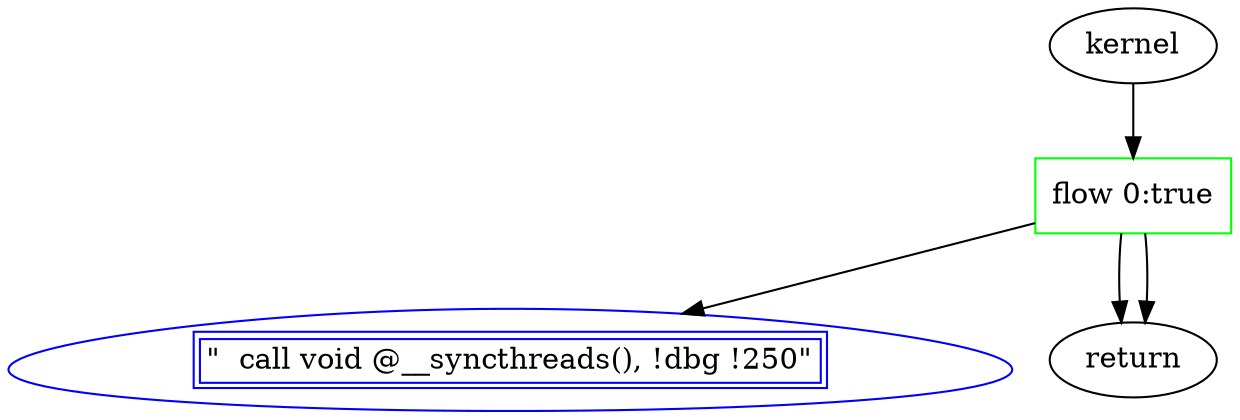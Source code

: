 digraph kernel{
kernel;
"kernel" -> "Flow_0_0";
Flow_0_0 [label="flow 0:true" color=green shape = rectangle];
Barrier_1 [label = <<table><tr><td>"  call void @__syncthreads(), !dbg !250"</td></tr></table>> color = blue shape = egg];
"Flow_0_0" -> "Barrier_1";
"Flow_0_0" -> "return";
"Flow_0_0" -> "return";
}
